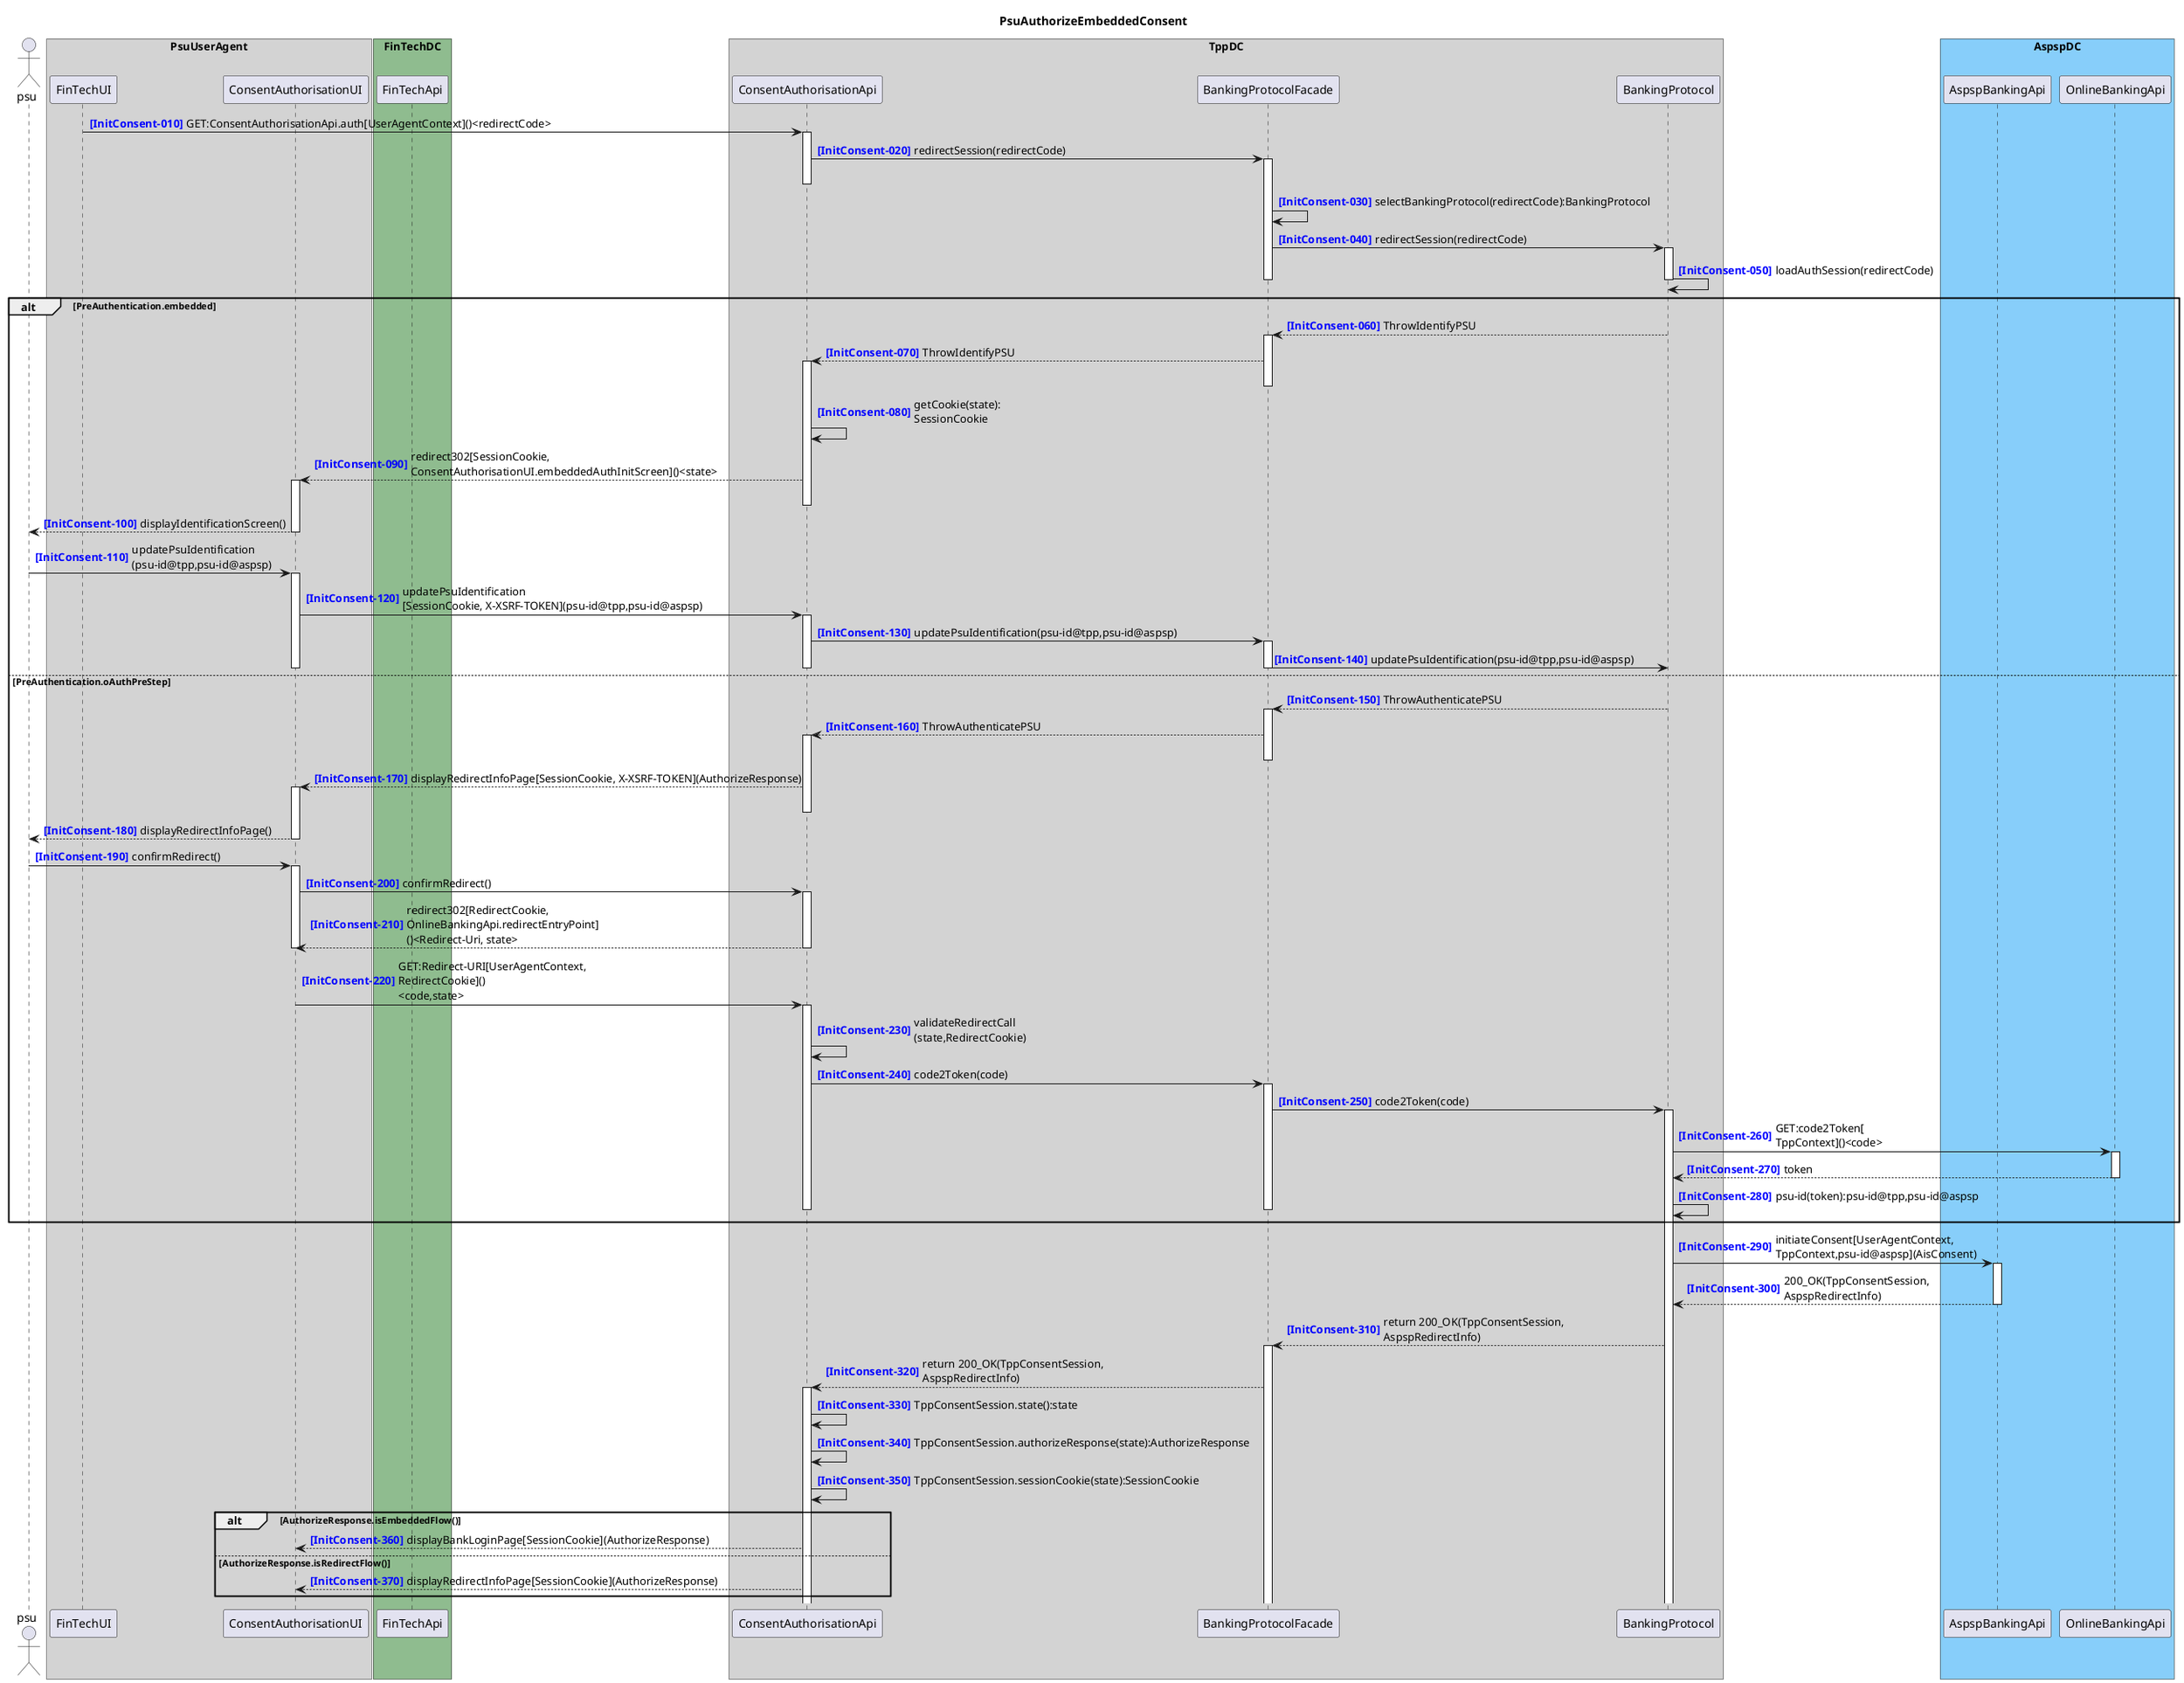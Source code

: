 @startuml
title PsuAuthorizeEmbeddedConsent
autonumber 10 10 "<b><color blue>[InitConsent-000]</color></b>"
actor psu

box "PsuUserAgent" #LightGray
    participant "FinTechUI" as FinTechUI
    participant "ConsentAuthorisationUI" as ConsentAuthorisationUI
    'participant "OnlineBankingUI" as OnlineBankingUI
end box
box "FinTechDC" #DarkSeaGreen
    participant "FinTechApi" as FinTechApi
end box
box "TppDC" #LightGray
    'participant "TppBankingApi" as TppBankingApi
    'participant "TppBankSearchApi" as TppBankSearchApi
    participant "ConsentAuthorisationApi" as ConsentAuthorisationApi
    participant "BankingProtocolFacade" as BankingProtocolFacade

    participant "BankingProtocol" as BankingProtocol
    'participant "RedirectSessionStoreApi" as RedirectSessionStoreApi
end box
box "AspspDC" #LightSkyBlue
	participant "AspspBankingApi" as AspspBankingApi
    participant "OnlineBankingApi" as OnlineBankingApi
end box

FinTechUI -> ConsentAuthorisationApi ++ : GET:ConsentAuthorisationApi.auth[UserAgentContext]()<redirectCode>
ConsentAuthorisationApi -> BankingProtocolFacade ++ : redirectSession(redirectCode)
deactivate ConsentAuthorisationApi
BankingProtocolFacade -> BankingProtocolFacade : selectBankingProtocol(redirectCode):BankingProtocol
BankingProtocolFacade -> BankingProtocol ++ : redirectSession(redirectCode)
BankingProtocol -> BankingProtocol : loadAuthSession(redirectCode)
deactivate BankingProtocolFacade
deactivate BankingProtocol
alt PreAuthentication.embedded
    BankingProtocol --> BankingProtocolFacade ++ : ThrowIdentifyPSU
    BankingProtocolFacade --> ConsentAuthorisationApi ++ : ThrowIdentifyPSU
    deactivate BankingProtocolFacade
    ConsentAuthorisationApi -> ConsentAuthorisationApi : getCookie(state):\nSessionCookie
    ConsentAuthorisationApi --> ConsentAuthorisationUI ++ : redirect302[SessionCookie,\nConsentAuthorisationUI.embeddedAuthInitScreen]()<state>
    deactivate ConsentAuthorisationApi
    ConsentAuthorisationUI --> psu : displayIdentificationScreen()
    deactivate ConsentAuthorisationUI
    psu -> ConsentAuthorisationUI ++ : updatePsuIdentification\n(psu-id@tpp,psu-id@aspsp)
    ConsentAuthorisationUI -> ConsentAuthorisationApi ++ : updatePsuIdentification\n[SessionCookie, X-XSRF-TOKEN](psu-id@tpp,psu-id@aspsp)
    ConsentAuthorisationApi -> BankingProtocolFacade ++ : updatePsuIdentification(psu-id@tpp,psu-id@aspsp)
    BankingProtocolFacade -> BankingProtocol : updatePsuIdentification(psu-id@tpp,psu-id@aspsp)
    deactivate ConsentAuthorisationUI
    deactivate ConsentAuthorisationApi
    deactivate BankingProtocolFacade
else PreAuthentication.oAuthPreStep
    BankingProtocol --> BankingProtocolFacade ++ : ThrowAuthenticatePSU
    BankingProtocolFacade --> ConsentAuthorisationApi ++ : ThrowAuthenticatePSU
    deactivate BankingProtocolFacade
    ConsentAuthorisationApi --> ConsentAuthorisationUI ++ : displayRedirectInfoPage[SessionCookie, X-XSRF-TOKEN](AuthorizeResponse)
    deactivate ConsentAuthorisationApi
    ConsentAuthorisationUI --> psu : displayRedirectInfoPage()
    deactivate ConsentAuthorisationUI
    psu -> ConsentAuthorisationUI ++ : confirmRedirect()
    ConsentAuthorisationUI -> ConsentAuthorisationApi ++ : confirmRedirect()
    return redirect302[RedirectCookie,\nOnlineBankingApi.redirectEntryPoint]\n()<Redirect-Uri, state>
    deactivate ConsentAuthorisationUI
    ConsentAuthorisationUI -> ConsentAuthorisationApi ++ : GET:Redirect-URI[UserAgentContext,\nRedirectCookie]()\n<code,state>
    ConsentAuthorisationApi -> ConsentAuthorisationApi : validateRedirectCall\n(state,RedirectCookie)
    ConsentAuthorisationApi -> BankingProtocolFacade ++ : code2Token(code)
    BankingProtocolFacade -> BankingProtocol ++ : code2Token(code)
    BankingProtocol -> OnlineBankingApi ++ : GET:code2Token[\nTppContext]()<code>
    return token
    BankingProtocol -> BankingProtocol : psu-id(token):psu-id@tpp,psu-id@aspsp
    deactivate ConsentAuthorisationApi
    deactivate BankingProtocolFacade
end
BankingProtocol -> AspspBankingApi ++ : initiateConsent[UserAgentContext,\nTppContext,psu-id@aspsp](AisConsent) 
return 200_OK(TppConsentSession,\nAspspRedirectInfo)
BankingProtocol --> BankingProtocolFacade ++ : return 200_OK(TppConsentSession,\nAspspRedirectInfo)
BankingProtocolFacade --> ConsentAuthorisationApi ++ : return 200_OK(TppConsentSession,\nAspspRedirectInfo)
ConsentAuthorisationApi -> ConsentAuthorisationApi : TppConsentSession.state():state
ConsentAuthorisationApi -> ConsentAuthorisationApi : TppConsentSession.authorizeResponse(state):AuthorizeResponse
ConsentAuthorisationApi -> ConsentAuthorisationApi : TppConsentSession.sessionCookie(state):SessionCookie
alt AuthorizeResponse.isEmbeddedFlow()
ConsentAuthorisationApi --> ConsentAuthorisationUI : displayBankLoginPage[SessionCookie](AuthorizeResponse)
else AuthorizeResponse.isRedirectFlow()
ConsentAuthorisationApi --> ConsentAuthorisationUI : displayRedirectInfoPage[SessionCookie](AuthorizeResponse)
end
@enduml
